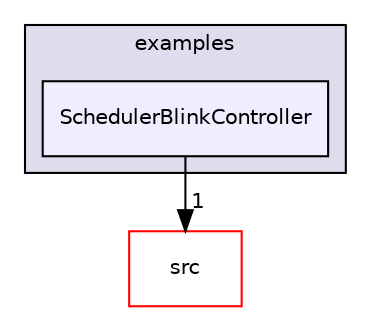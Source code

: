 digraph "examples/SchedulerBlinkController" {
  compound=true
  node [ fontsize="10", fontname="Helvetica"];
  edge [ labelfontsize="10", labelfontname="Helvetica"];
  subgraph clusterdir_d28a4824dc47e487b107a5db32ef43c4 {
    graph [ bgcolor="#ddddee", pencolor="black", label="examples" fontname="Helvetica", fontsize="10", URL="dir_d28a4824dc47e487b107a5db32ef43c4.html"]
  dir_865a69483362e14657e0c6ef21c5928c [shape=box, label="SchedulerBlinkController", style="filled", fillcolor="#eeeeff", pencolor="black", URL="dir_865a69483362e14657e0c6ef21c5928c.html"];
  }
  dir_68267d1309a1af8e8297ef4c3efbcdba [shape=box label="src" fillcolor="white" style="filled" color="red" URL="dir_68267d1309a1af8e8297ef4c3efbcdba.html"];
  dir_865a69483362e14657e0c6ef21c5928c->dir_68267d1309a1af8e8297ef4c3efbcdba [headlabel="1", labeldistance=1.5 headhref="dir_000008_000023.html"];
}
